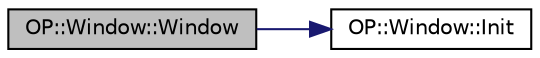 digraph "OP::Window::Window"
{
 // LATEX_PDF_SIZE
  edge [fontname="Helvetica",fontsize="10",labelfontname="Helvetica",labelfontsize="10"];
  node [fontname="Helvetica",fontsize="10",shape=record];
  rankdir="LR";
  Node0 [label="OP::Window::Window",height=0.2,width=0.4,color="black", fillcolor="grey75", style="filled", fontcolor="black",tooltip="Constructor."];
  Node0 -> Node1 [color="midnightblue",fontsize="10",style="solid",fontname="Helvetica"];
  Node1 [label="OP::Window::Init",height=0.2,width=0.4,color="black", fillcolor="white", style="filled",URL="$class_o_p_1_1_window.html#a452317c004aabcfdb3a3e9406df86ff1",tooltip="Initializes the window and GLFW."];
}
